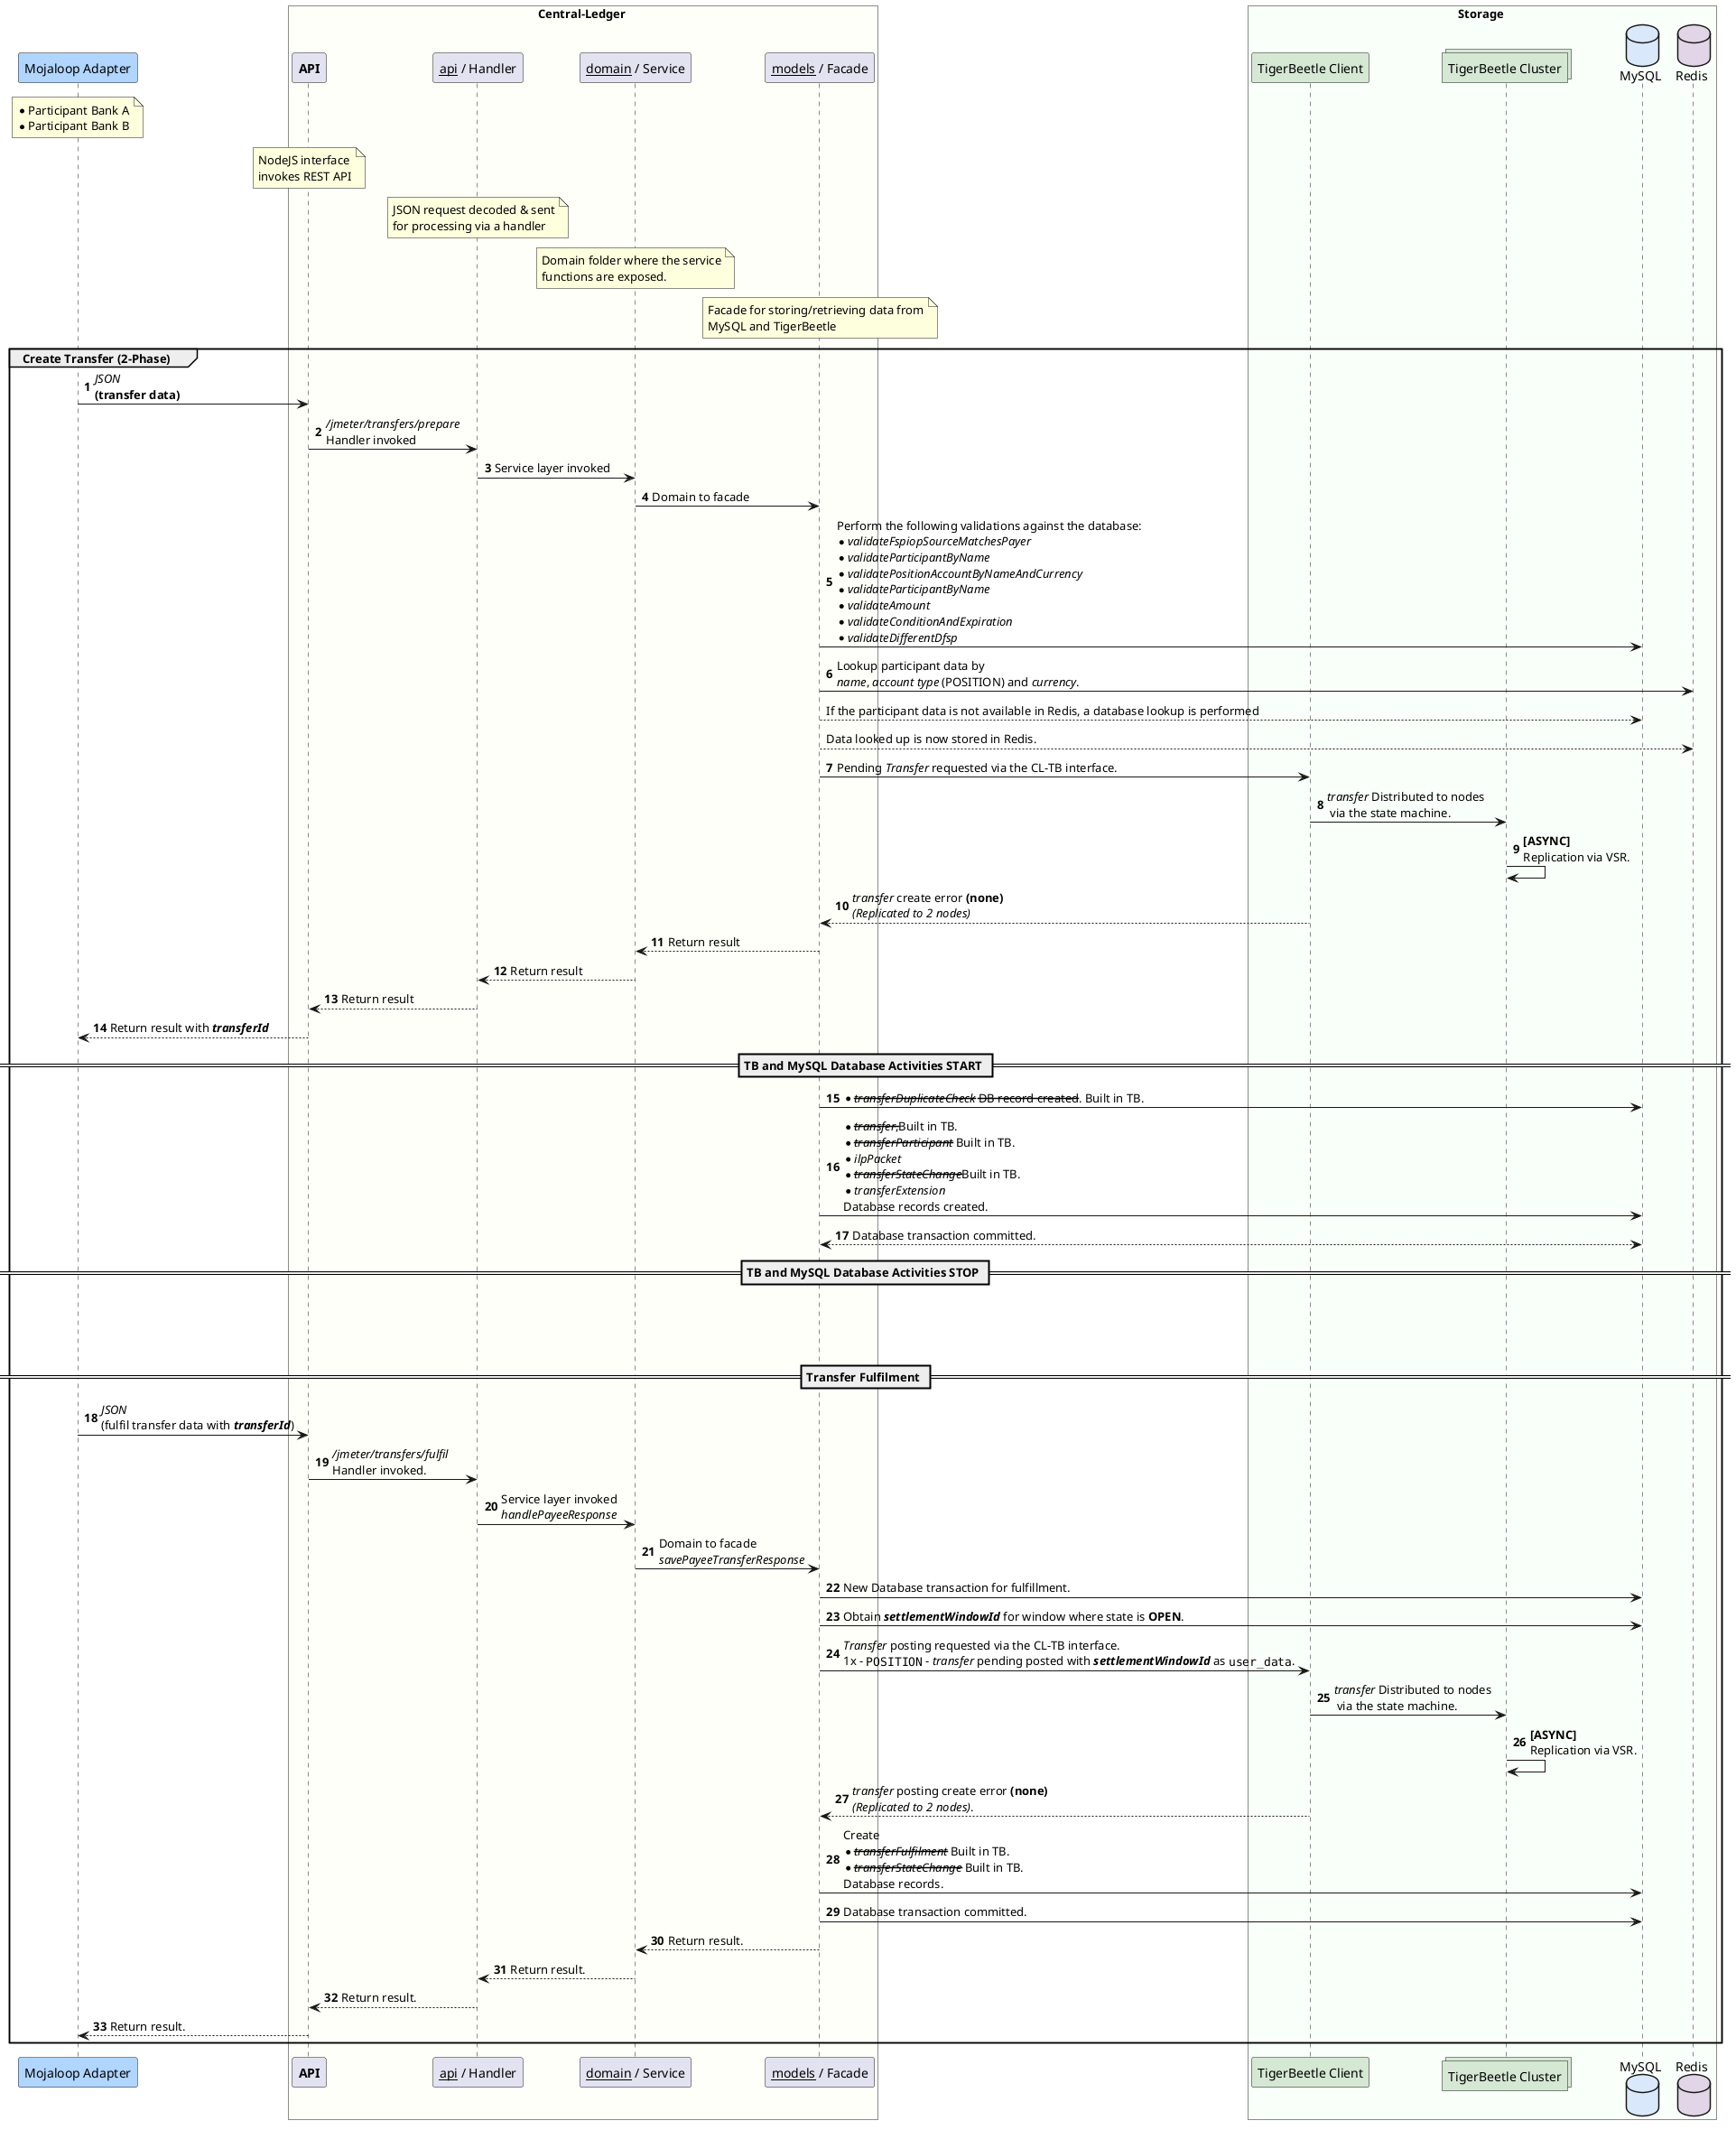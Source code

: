 @startuml

participant "Mojaloop Adapter" as dfsp #B0D5FF
note over dfsp
    * Participant Bank A
    * Participant Bank B
end note

box Central-Ledger #FFFFF9
    participant "**API**" as cl_api
    participant "__api__ / Handler" as cl_handler
    participant "__domain__ / Service" as cl_domain
    participant "__models__ / Facade" as cl_facade

note over cl_api
        NodeJS interface
        invokes REST API
    end note

    note over cl_handler
        JSON request decoded & sent
        for processing via a handler
    end note

    note over cl_domain
        Domain folder where the service
        functions are exposed.
    end note

    note over cl_facade
        Facade for storing/retrieving data from
        MySQL and TigerBeetle
    end note
end box

box Storage #F9FFF9
	participant "TigerBeetle Client" as tb_client #D5E8D4
	collections "TigerBeetle Cluster" as tb_nodes #D5E8D4
	database "MySQL" as cl_db #DAE8FC
	database "Redis" as redis_cache #E1D5E7
end box

autonumber
group Create Transfer (2-Phase)
    dfsp -> cl_api : //JSON// \n**(transfer data)**
    cl_api -> cl_handler : ///jmeter/transfers/prepare// \nHandler invoked
    cl_handler -> cl_domain : Service layer invoked
    cl_domain -> cl_facade : Domain to facade
    cl_facade -> cl_db : Perform the following validations against the database:\n*//validateFspiopSourceMatchesPayer//\n*//validateParticipantByName//\n*//validatePositionAccountByNameAndCurrency//\n*//validateParticipantByName//\n*//validateAmount//\n*//validateConditionAndExpiration//\n*//validateDifferentDfsp//
    cl_facade -> redis_cache : Lookup participant data by \n//name//, //account type// (POSITION) and //currency//.
    autonumber stop
    cl_facade --> cl_db : If the participant data is not available in Redis, a database lookup is performed
    cl_facade --> redis_cache : Data looked up is now stored in Redis.
    autonumber resume
    cl_facade -> tb_client : Pending //Transfer// requested via the CL-TB interface.
    tb_client -> tb_nodes : //transfer// Distributed to nodes\n via the state machine.
    tb_nodes -> tb_nodes : **[ASYNC]**\nReplication via VSR.
    tb_client --> cl_facade : //transfer// create error **(none)**\n//(Replicated to 2 nodes)//
    cl_facade --> cl_domain : Return result
    cl_domain --> cl_handler : Return result
    cl_handler --> cl_api : Return result
    cl_api --> dfsp : Return result with //**transferId**//
    == TB and MySQL Database Activities START ==
    cl_facade -> cl_db : *--//transferDuplicateCheck//-- --DB record created--. Built in TB.
    cl_facade -> cl_db : *--//transfer//,--Built in TB. \n*--//transferParticipant//-- Built in TB. \n*//ilpPacket// \n*--//transferStateChange//--Built in TB. \n*//transferExtension//\nDatabase records created.
    cl_db <--> cl_facade : Database transaction committed.
    == TB and MySQL Database Activities STOP ==

||70||

    == Transfer Fulfilment ==
    dfsp -> cl_api : //JSON// \n(fulfil transfer data with //**transferId**//)
    cl_api -> cl_handler : ///jmeter/transfers/fulfil// \nHandler invoked.
    cl_handler -> cl_domain : Service layer invoked \n//handlePayeeResponse//
    cl_domain -> cl_facade : Domain to facade \n//savePayeeTransferResponse//
    cl_facade -> cl_db : New Database transaction for fulfillment.
    cl_facade -> cl_db : Obtain //**settlementWindowId**// for window where state is **OPEN**.
    cl_facade -> tb_client : //Transfer// posting requested via the CL-TB interface.\n1x - ""POSITION"" - //transfer// pending posted with **//settlementWindowId//** as ""user_data"".
    tb_client -> tb_nodes : //transfer// Distributed to nodes\n via the state machine.
    tb_nodes -> tb_nodes : **[ASYNC]**\nReplication via VSR.
    tb_client --> cl_facade : //transfer// posting create error **(none)**\n//(Replicated to 2 nodes)//.
    cl_facade -> cl_db : Create \n*--//transferFulfilment//-- Built in TB. \n*--//transferStateChange//-- Built in TB. \nDatabase records.
    cl_facade -> cl_db : Database transaction committed.
    cl_facade --> cl_domain : Return result.
    cl_domain --> cl_handler : Return result.
    cl_handler --> cl_api : Return result.
    cl_api --> dfsp : Return result.
end

@enduml
